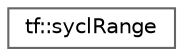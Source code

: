 digraph "类继承关系图"
{
 // LATEX_PDF_SIZE
  bgcolor="transparent";
  edge [fontname=Helvetica,fontsize=10,labelfontname=Helvetica,labelfontsize=10];
  node [fontname=Helvetica,fontsize=10,shape=box,height=0.2,width=0.4];
  rankdir="LR";
  Node0 [id="Node000000",label="tf::syclRange",height=0.2,width=0.4,color="grey40", fillcolor="white", style="filled",URL="$structtf_1_1sycl_range.html",tooltip=" "];
}

